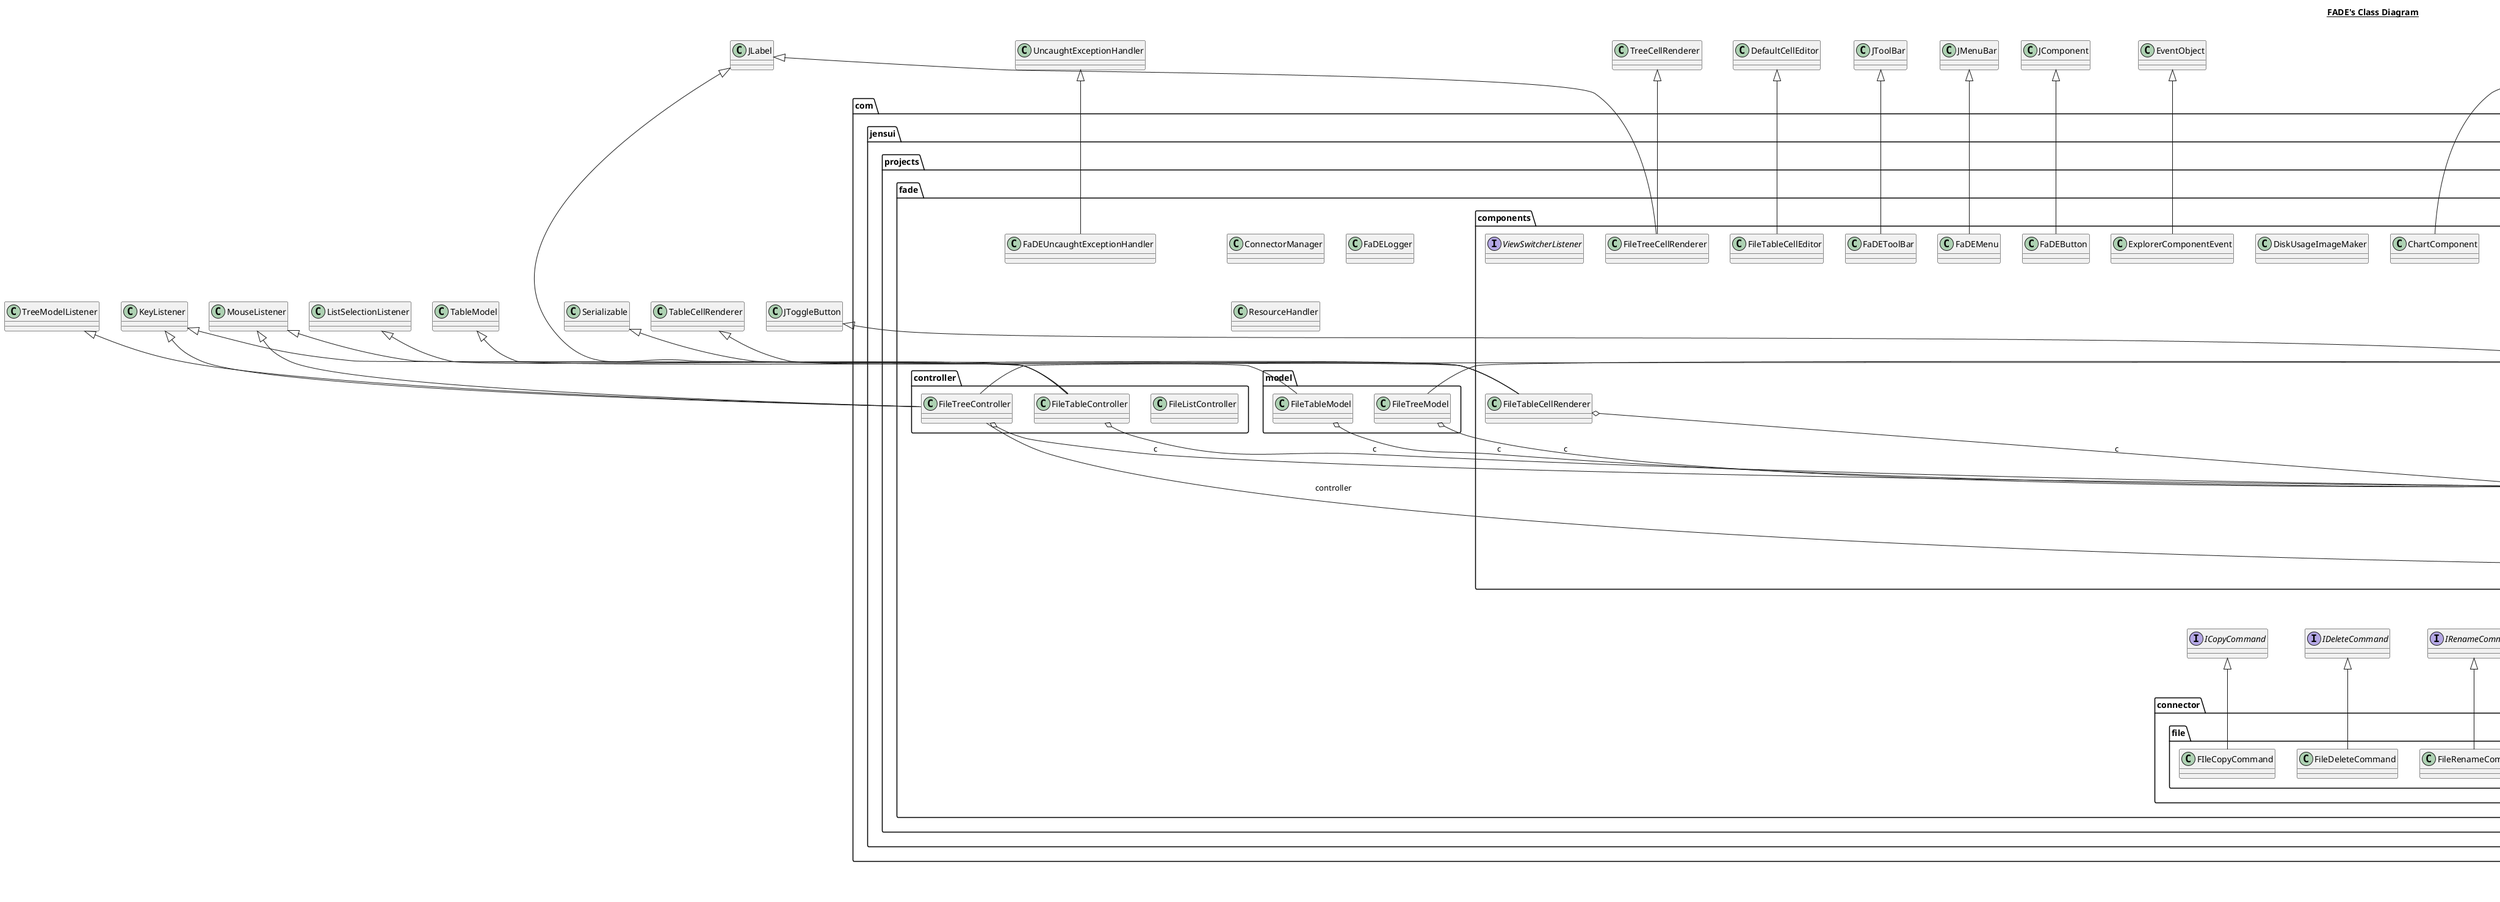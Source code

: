 @startuml

title __FADE's Class Diagram__\n

  package com.jensui.projects.fade {
    package com.jensui.projects.fade.components {
      class ActionsComponent {
      }
    }
  }
  

  package com.jensui.projects.fade {
    package com.jensui.projects.fade.components {
      class ChartComponent {
      }
    }
  }
  

  package com.jensui.projects.fade {
    class ConnectorManager {
    }
  }
  

  package com.jensui.projects.fade {
    package com.jensui.projects.fade.components {
      class DiskUsageImageMaker {
      }
    }
  }
  

  package com.jensui.projects.fade {
    package com.jensui.projects.fade.components {
      class DriveButton {
      }
    }
  }
  

  package com.jensui.projects.fade {
    package com.jensui.projects.fade.components {
      class DriveSelectComponent {
      }
    }
  }
  

  package com.jensui.projects.fade {
    package com.jensui.projects.fade.connector.dropbox {
      class DropBoxConnector {
      }
    }
  }
  

  package com.jensui.projects.fade {
    package com.jensui.projects.fade.components {
      class ExplorerComponentEvent {
      }
    }
  }
  

  package com.jensui.projects.fade {
    package com.jensui.projects.fade.components {
      interface ExplorerComponentListener {
      }
    }
  }
  

  package com.jensui.projects.fade {
    package com.jensui.projects.fade.connector.file {
      class FIleCopyCommand {
      }
    }
  }
  

  package com.jensui.projects.fade {
    package com.jensui.projects.fade.actions {
      class FTPAction {
      }
    }
  }
  

  package com.jensui.projects.fade {
    class FaDE {
    }
  }
  

  package com.jensui.projects.fade {
    package com.jensui.projects.fade.components {
      class FaDEButton {
      }
    }
  }
  

  package com.jensui.projects.fade {
    package com.jensui.projects.fade.components {
      class FaDEComponent {
      }
    }
  }
  

  package com.jensui.projects.fade {
    package com.jensui.projects.fade.components {
      interface FaDEComponentSelectionListener {
      }
    }
  }
  

  package com.jensui.projects.fade {
    class FaDELogger {
    }
  }
  

  package com.jensui.projects.fade {
    package com.jensui.projects.fade.components {
      class FaDEMenu {
      }
    }
  }
  

  package com.jensui.projects.fade {
    package com.jensui.projects.fade.components {
      class FaDEStatusBar {
      }
    }
  }
  

  package com.jensui.projects.fade {
    package com.jensui.projects.fade.components {
      class FaDEToolBar {
      }
    }
  }
  

  package com.jensui.projects.fade {
    class FaDEUncaughtExceptionHandler {
    }
  }
  

  package com.jensui.projects.fade {
    package com.jensui.projects.fade.connector.file {
      class File {
      }
    }
  }
  

  package com.jensui.projects.fade {
    package com.jensui.projects.fade.connector.file {
      class FileConnector {
      }
    }
  }
  

  package com.jensui.projects.fade {
    package com.jensui.projects.fade.actions {
      class FileCopyAction {
      }
    }
  }
  

  package com.jensui.projects.fade {
    package com.jensui.projects.fade.actions {
      class FileDeleteAction {
      }
    }
  }
  

  package com.jensui.projects.fade {
    package com.jensui.projects.fade.connector.file {
      class FileDeleteCommand {
      }
    }
  }
  

  package com.jensui.projects.fade {
    package com.jensui.projects.fade.controller {
      class FileListController {
      }
    }
  }
  

  package com.jensui.projects.fade {
    package com.jensui.projects.fade.actions {
      class FileMKDIRAction {
      }
    }
  }
  

  package com.jensui.projects.fade {
    package com.jensui.projects.fade.actions {
      class FileMoveAction {
      }
    }
  }
  

  package com.jensui.projects.fade {
    package com.jensui.projects.fade.actions {
      class FileNewAction {
      }
    }
  }
  

  package com.jensui.projects.fade {
    package com.jensui.projects.fade.actions {
      class FileRenameAction {
      }
    }
  }
  

  package com.jensui.projects.fade {
    package com.jensui.projects.fade.connector.file {
      class FileRenameCommand {
      }
    }
  }
  

  package com.jensui.projects.fade {
    package com.jensui.projects.fade.components {
      class FileTableCellEditor {
      }
    }
  }
  

  package com.jensui.projects.fade {
    package com.jensui.projects.fade.components {
      class FileTableCellRenderer {
      }
    }
  }
  

  package com.jensui.projects.fade {
    package com.jensui.projects.fade.components {
      class FileTableComponent {
      }
    }
  }
  

  package com.jensui.projects.fade {
    package com.jensui.projects.fade.controller {
      class FileTableController {
      }
    }
  }
  

  package com.jensui.projects.fade {
    package com.jensui.projects.fade.model {
      class FileTableModel {
      }
    }
  }
  

  package com.jensui.projects.fade {
    package com.jensui.projects.fade.components {
      class FileThumbnailComponent {
      }
    }
  }
  

  package com.jensui.projects.fade {
    package com.jensui.projects.fade.components {
      class FileTreeCellRenderer {
      }
    }
  }
  

  package com.jensui.projects.fade {
    package com.jensui.projects.fade.components {
      class FileTreeComponent {
      }
    }
  }
  

  package com.jensui.projects.fade {
    package com.jensui.projects.fade.controller {
      class FileTreeController {
      }
    }
  }
  

  package com.jensui.projects.fade {
    package com.jensui.projects.fade.model {
      class FileTreeModel {
      }
    }
  }
  

  package com.jensui.projects.fade {
    interface IConnector {
    }
  }
  

  package com.jensui.projects.fade {
    interface ICopyCommand {
    }
  }
  

  package com.jensui.projects.fade {
    interface IDeleteCommand {
    }
  }
  

  package com.jensui.projects.fade {
    package com.jensui.projects.fade.components {
      interface IExplorerComponent {
      }
    }
  }
  

  package com.jensui.projects.fade {
    interface IFile {
    }
  }
  

  package com.jensui.projects.fade {
    interface IRenameCommand {
    }
  }
  

  package com.jensui.projects.fade {
    package com.jensui.projects.fade.actions {
      class MoveBackAction {
      }
    }
  }
  

  package com.jensui.projects.fade {
    package com.jensui.projects.fade.actions {
      class MoveForwardAction {
      }
    }
  }
  

  package com.jensui.projects.fade {
    package com.jensui.projects.fade.actions {
      class RefreshAction {
      }
    }
  }
  

  package com.jensui.projects.fade {
    class ResourceHandler {
    }
  }
  

  package com.jensui.projects.fade {
    package com.jensui.projects.fade.actions {
      class SearchAction {
      }
    }
  }
  

  package com.jensui.projects.fade {
    package com.jensui.projects.fade.actions {
      class SubmitErrorAction {
      }
    }
  }
  

  package com.jensui.projects.fade {
    package com.jensui.projects.fade.components {
      class URLComponent {
      }
    }
  }
  

  package com.jensui.projects.fade {
    package com.jensui.projects.fade.components {
      class ViewSwitcherComponent {
      }
    }
  }
  

  package com.jensui.projects.fade {
    package com.jensui.projects.fade.components {
      interface ViewSwitcherListener {
      }
    }
  }
  

  ActionsComponent -up-|> JPanel
  ChartComponent -up-|> JFrame
  DriveButton -up-|> JToggleButton
  DriveButton o-- IFile : f
  DriveSelectComponent -up-|> ExplorerComponentListener
  DriveSelectComponent -up-|> JPanel
  DriveSelectComponent o-- FaDEComponent : c
  DriveSelectComponent o-- DriveButton : currentSelected
  DropBoxConnector -up-|> IConnector
  ExplorerComponentEvent -up-|> EventObject
  FIleCopyCommand -up-|> ICopyCommand
  FTPAction -up-|> AbstractAction
  FaDE -up-|> FaDEComponentSelectionListener
  FaDE -up-|> JFrame
  FaDE o-- FaDEComponent : left
  FaDE o-- FaDEComponent : right
  FaDEButton -up-|> JComponent
  FaDEComponent -up-|> JPanel
  FaDEComponent o-- DriveSelectComponent : dsc
  FaDEComponent o-- ViewSwitcherComponent : vsc
  FaDEComponent o-- URLComponent : urlc
  FaDEComponent o-- IExplorerComponent : fileComponent
  FaDEMenu -up-|> JMenuBar
  FaDEStatusBar -up-|> ExplorerComponentListener
  FaDEStatusBar -up-|> JPanel
  FaDEStatusBar o-- IExplorerComponent : left
  FaDEStatusBar o-- IExplorerComponent : right
  FaDEToolBar -up-|> JToolBar
  FaDEUncaughtExceptionHandler -up-|> UncaughtExceptionHandler
  File -up-|> IFile
  File o-- IConnector : connector
  FileConnector -up-|> IConnector
  FileCopyAction -up-|> AbstractAction
  FileDeleteAction -up-|> AbstractAction
  FileDeleteCommand -up-|> IDeleteCommand
  FileMKDIRAction -up-|> AbstractAction
  FileMoveAction -up-|> AbstractAction
  FileNewAction -up-|> AbstractAction
  FileRenameAction -up-|> AbstractAction
  FileRenameCommand -up-|> IRenameCommand
  FileTableCellEditor -up-|> DefaultCellEditor
  FileTableCellRenderer -up-|> TableCellRenderer
  FileTableCellRenderer -up-|> Serializable
  FileTableCellRenderer -up-|> JLabel
  FileTableCellRenderer o-- IExplorerComponent : c
  FileTableComponent -up-|> IExplorerComponent
  FileTableComponent -up-|> JPanel
  FileTableComponent o-- IFile : root
  FileTableComponent o-- IFile : currentDir
  FileTableComponent o-- IFile : lastSelected
  FileTableController -up-|> MouseListener
  FileTableController -up-|> KeyListener
  FileTableController -up-|> ListSelectionListener
  FileTableController o-- IExplorerComponent : c
  FileTableModel -up-|> TableModel
  FileTableModel o-- IExplorerComponent : c
  FileThumbnailComponent -up-|> IExplorerComponent
  FileThumbnailComponent -up-|> JPanel
  FileTreeCellRenderer -up-|> TreeCellRenderer
  FileTreeCellRenderer -up-|> JLabel
  FileTreeComponent -up-|> IExplorerComponent
  FileTreeComponent -up-|> JPanel
  FileTreeComponent o-- IConnector : connector
  FileTreeComponent o-- FileTreeController : controller
  FileTreeComponent o-- IFile : root
  FileTreeComponent o-- IFile : currentDir
  FileTreeComponent o-- IFile : lastSelected
  FileTreeController -up-|> MouseListener
  FileTreeController -up-|> KeyListener
  FileTreeController -up-|> TreeModelListener
  FileTreeController -up-|> TreeSelectionListener
  FileTreeController o-- IExplorerComponent : c
  FileTreeModel -up-|> TreeModel
  FileTreeModel o-- IExplorerComponent : c
  MoveBackAction -up-|> AbstractAction
  MoveForwardAction -up-|> AbstractAction
  RefreshAction -up-|> AbstractAction
  SearchAction -up-|> AbstractAction
  SubmitErrorAction -up-|> AbstractAction
  URLComponent -up-|> ExplorerComponentListener
  URLComponent -up-|> JPanel
  URLComponent o-- FaDEComponent : fadeComponent
  ViewSwitcherComponent -up-|> JPanel


right footer


PlantUML diagram generated by SketchIt! (https://bitbucket.org/pmesmeur/sketch.it)
For more information about this tool, please contact philippe.mesmeur@gmail.com
endfooter

@enduml
